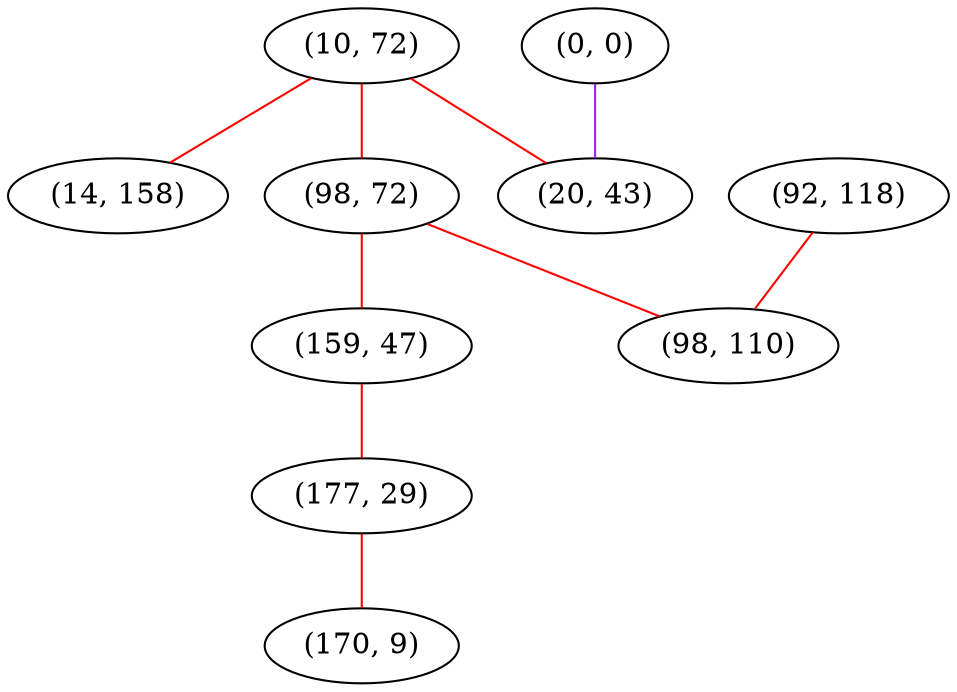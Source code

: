 graph "" {
"(10, 72)";
"(0, 0)";
"(14, 158)";
"(98, 72)";
"(92, 118)";
"(20, 43)";
"(159, 47)";
"(177, 29)";
"(98, 110)";
"(170, 9)";
"(10, 72)" -- "(98, 72)"  [color=red, key=0, weight=1];
"(10, 72)" -- "(20, 43)"  [color=red, key=0, weight=1];
"(10, 72)" -- "(14, 158)"  [color=red, key=0, weight=1];
"(0, 0)" -- "(20, 43)"  [color=purple, key=0, weight=4];
"(98, 72)" -- "(98, 110)"  [color=red, key=0, weight=1];
"(98, 72)" -- "(159, 47)"  [color=red, key=0, weight=1];
"(92, 118)" -- "(98, 110)"  [color=red, key=0, weight=1];
"(159, 47)" -- "(177, 29)"  [color=red, key=0, weight=1];
"(177, 29)" -- "(170, 9)"  [color=red, key=0, weight=1];
}
